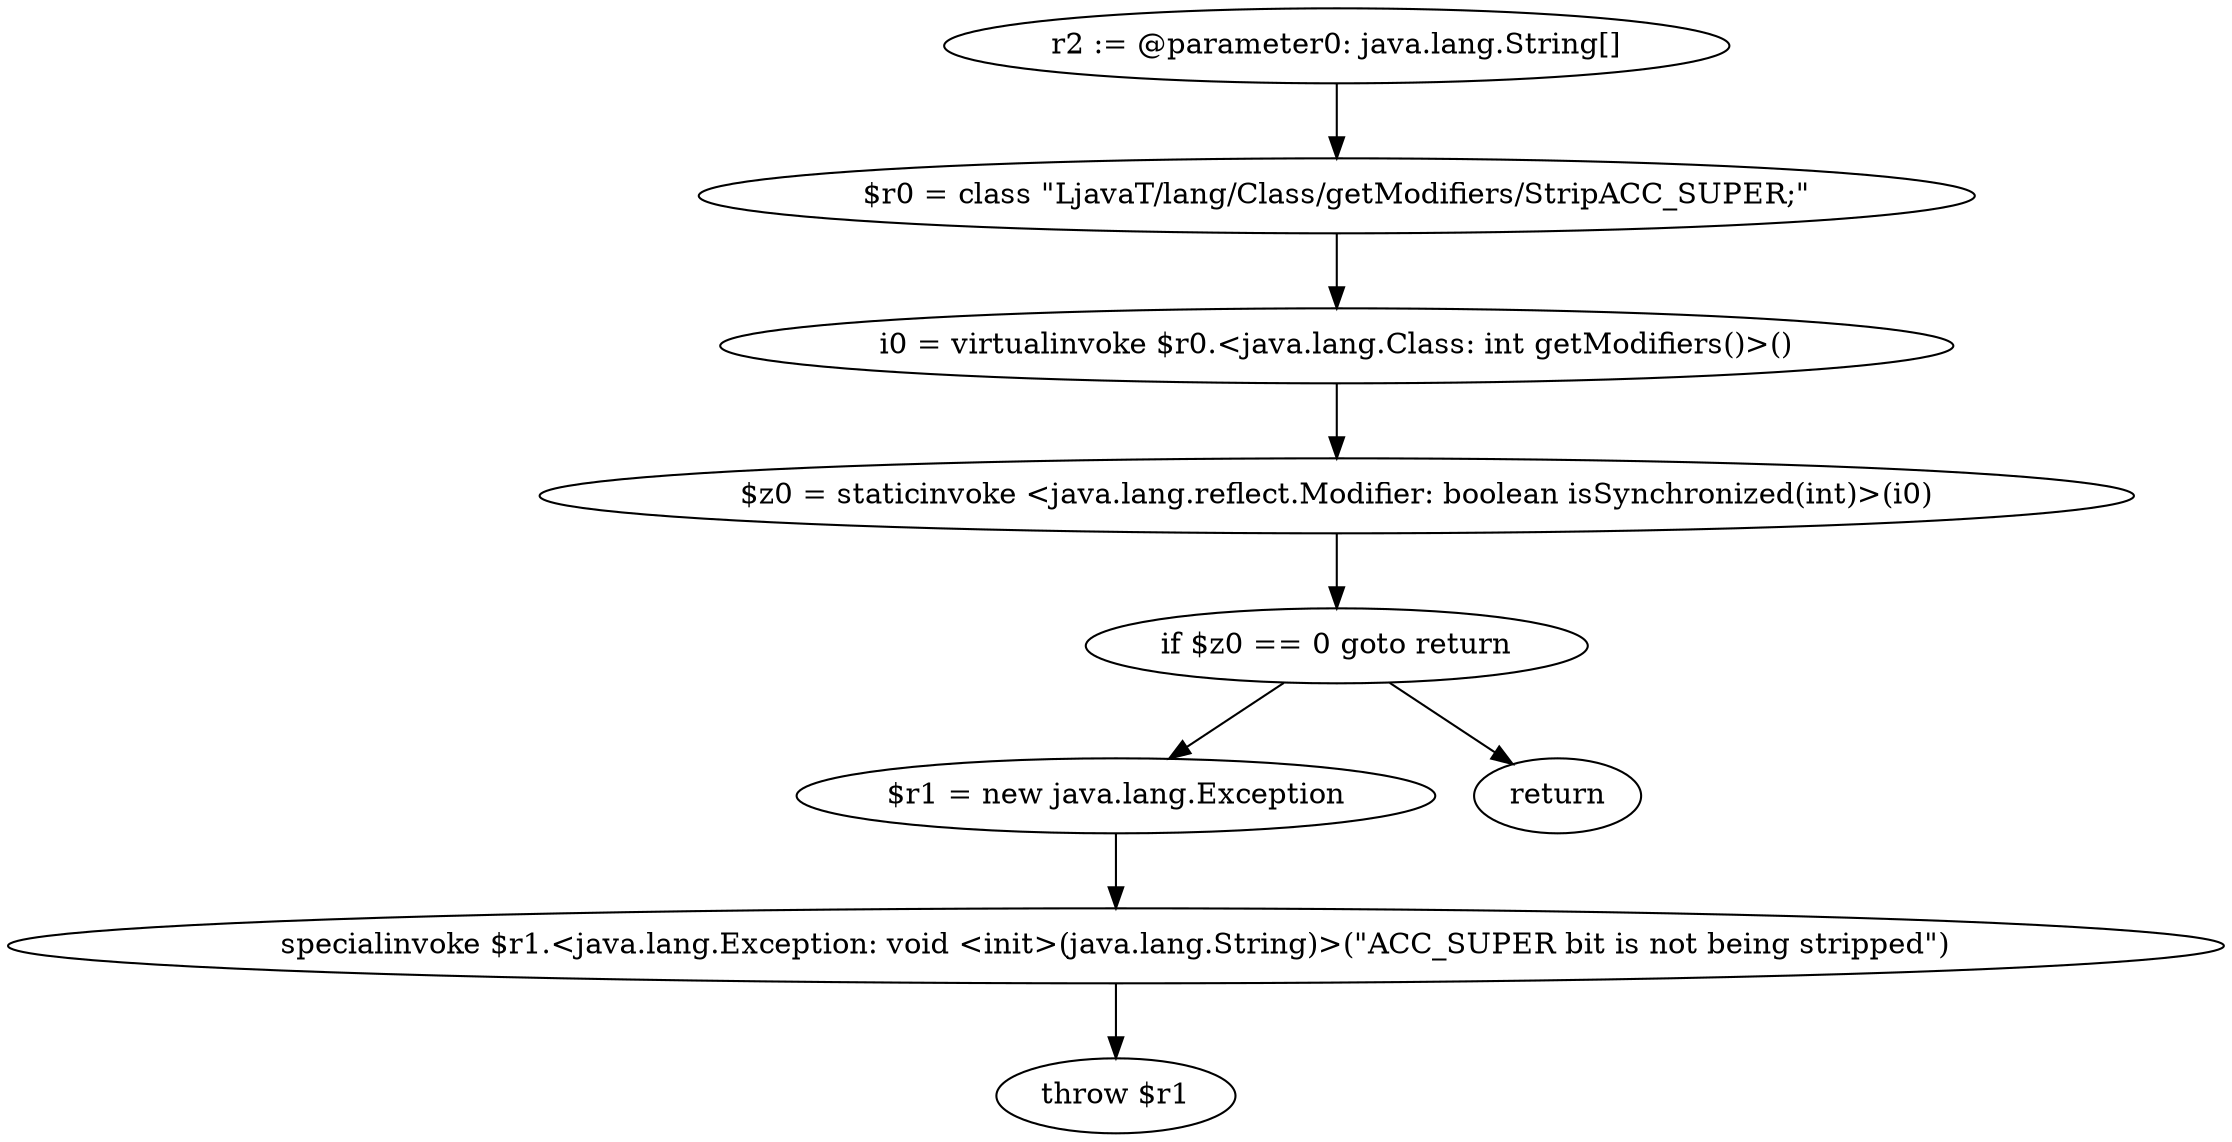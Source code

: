 digraph "unitGraph" {
    "r2 := @parameter0: java.lang.String[]"
    "$r0 = class \"LjavaT/lang/Class/getModifiers/StripACC_SUPER;\""
    "i0 = virtualinvoke $r0.<java.lang.Class: int getModifiers()>()"
    "$z0 = staticinvoke <java.lang.reflect.Modifier: boolean isSynchronized(int)>(i0)"
    "if $z0 == 0 goto return"
    "$r1 = new java.lang.Exception"
    "specialinvoke $r1.<java.lang.Exception: void <init>(java.lang.String)>(\"ACC_SUPER bit is not being stripped\")"
    "throw $r1"
    "return"
    "r2 := @parameter0: java.lang.String[]"->"$r0 = class \"LjavaT/lang/Class/getModifiers/StripACC_SUPER;\"";
    "$r0 = class \"LjavaT/lang/Class/getModifiers/StripACC_SUPER;\""->"i0 = virtualinvoke $r0.<java.lang.Class: int getModifiers()>()";
    "i0 = virtualinvoke $r0.<java.lang.Class: int getModifiers()>()"->"$z0 = staticinvoke <java.lang.reflect.Modifier: boolean isSynchronized(int)>(i0)";
    "$z0 = staticinvoke <java.lang.reflect.Modifier: boolean isSynchronized(int)>(i0)"->"if $z0 == 0 goto return";
    "if $z0 == 0 goto return"->"$r1 = new java.lang.Exception";
    "if $z0 == 0 goto return"->"return";
    "$r1 = new java.lang.Exception"->"specialinvoke $r1.<java.lang.Exception: void <init>(java.lang.String)>(\"ACC_SUPER bit is not being stripped\")";
    "specialinvoke $r1.<java.lang.Exception: void <init>(java.lang.String)>(\"ACC_SUPER bit is not being stripped\")"->"throw $r1";
}
